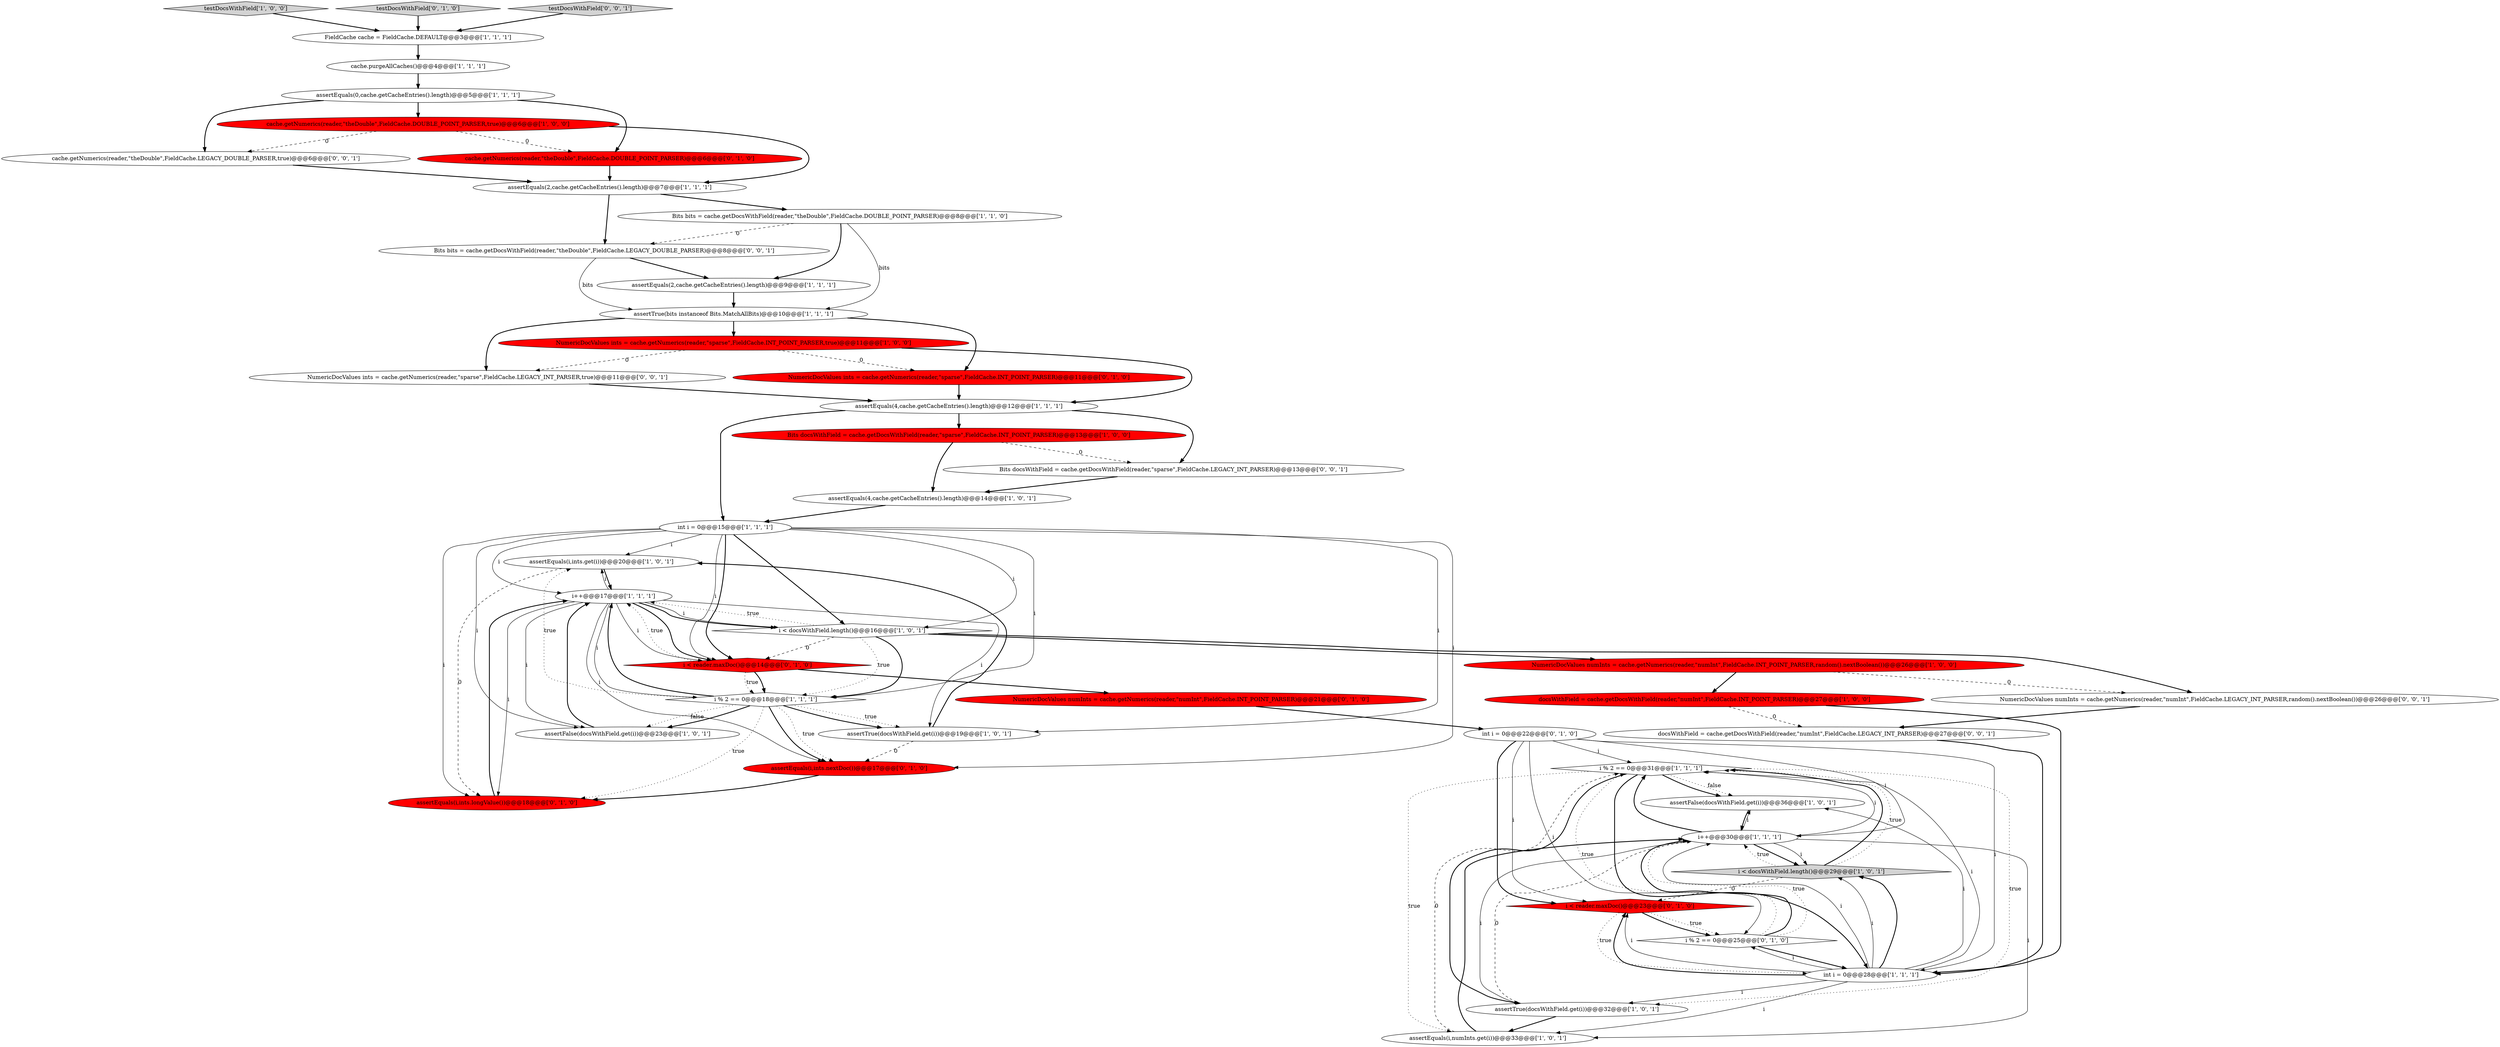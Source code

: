 digraph {
19 [style = filled, label = "testDocsWithField['1', '0', '0']", fillcolor = lightgray, shape = diamond image = "AAA0AAABBB1BBB"];
12 [style = filled, label = "assertEquals(i,ints.get(i))@@@20@@@['1', '0', '1']", fillcolor = white, shape = ellipse image = "AAA0AAABBB1BBB"];
37 [style = filled, label = "assertEquals(i,ints.nextDoc())@@@17@@@['0', '1', '0']", fillcolor = red, shape = ellipse image = "AAA1AAABBB2BBB"];
0 [style = filled, label = "i % 2 == 0@@@31@@@['1', '1', '1']", fillcolor = white, shape = diamond image = "AAA0AAABBB1BBB"];
7 [style = filled, label = "assertFalse(docsWithField.get(i))@@@36@@@['1', '0', '1']", fillcolor = white, shape = ellipse image = "AAA0AAABBB1BBB"];
15 [style = filled, label = "cache.getNumerics(reader,\"theDouble\",FieldCache.DOUBLE_POINT_PARSER,true)@@@6@@@['1', '0', '0']", fillcolor = red, shape = ellipse image = "AAA1AAABBB1BBB"];
27 [style = filled, label = "assertTrue(bits instanceof Bits.MatchAllBits)@@@10@@@['1', '1', '1']", fillcolor = white, shape = ellipse image = "AAA0AAABBB1BBB"];
22 [style = filled, label = "i < docsWithField.length()@@@29@@@['1', '0', '1']", fillcolor = lightgray, shape = diamond image = "AAA0AAABBB1BBB"];
35 [style = filled, label = "int i = 0@@@22@@@['0', '1', '0']", fillcolor = white, shape = ellipse image = "AAA0AAABBB2BBB"];
13 [style = filled, label = "i++@@@30@@@['1', '1', '1']", fillcolor = white, shape = ellipse image = "AAA0AAABBB1BBB"];
23 [style = filled, label = "assertTrue(docsWithField.get(i))@@@19@@@['1', '0', '1']", fillcolor = white, shape = ellipse image = "AAA0AAABBB1BBB"];
30 [style = filled, label = "testDocsWithField['0', '1', '0']", fillcolor = lightgray, shape = diamond image = "AAA0AAABBB2BBB"];
16 [style = filled, label = "NumericDocValues numInts = cache.getNumerics(reader,\"numInt\",FieldCache.INT_POINT_PARSER,random().nextBoolean())@@@26@@@['1', '0', '0']", fillcolor = red, shape = ellipse image = "AAA1AAABBB1BBB"];
45 [style = filled, label = "NumericDocValues numInts = cache.getNumerics(reader,\"numInt\",FieldCache.LEGACY_INT_PARSER,random().nextBoolean())@@@26@@@['0', '0', '1']", fillcolor = white, shape = ellipse image = "AAA0AAABBB3BBB"];
28 [style = filled, label = "assertEquals(2,cache.getCacheEntries().length)@@@7@@@['1', '1', '1']", fillcolor = white, shape = ellipse image = "AAA0AAABBB1BBB"];
5 [style = filled, label = "i++@@@17@@@['1', '1', '1']", fillcolor = white, shape = ellipse image = "AAA0AAABBB1BBB"];
34 [style = filled, label = "i % 2 == 0@@@25@@@['0', '1', '0']", fillcolor = white, shape = diamond image = "AAA0AAABBB2BBB"];
33 [style = filled, label = "NumericDocValues numInts = cache.getNumerics(reader,\"numInt\",FieldCache.INT_POINT_PARSER)@@@21@@@['0', '1', '0']", fillcolor = red, shape = ellipse image = "AAA1AAABBB2BBB"];
42 [style = filled, label = "testDocsWithField['0', '0', '1']", fillcolor = lightgray, shape = diamond image = "AAA0AAABBB3BBB"];
29 [style = filled, label = "i < reader.maxDoc()@@@14@@@['0', '1', '0']", fillcolor = red, shape = diamond image = "AAA1AAABBB2BBB"];
3 [style = filled, label = "docsWithField = cache.getDocsWithField(reader,\"numInt\",FieldCache.INT_POINT_PARSER)@@@27@@@['1', '0', '0']", fillcolor = red, shape = ellipse image = "AAA1AAABBB1BBB"];
4 [style = filled, label = "assertEquals(4,cache.getCacheEntries().length)@@@12@@@['1', '1', '1']", fillcolor = white, shape = ellipse image = "AAA0AAABBB1BBB"];
9 [style = filled, label = "i < docsWithField.length()@@@16@@@['1', '0', '1']", fillcolor = white, shape = diamond image = "AAA0AAABBB1BBB"];
18 [style = filled, label = "i % 2 == 0@@@18@@@['1', '1', '1']", fillcolor = white, shape = diamond image = "AAA0AAABBB1BBB"];
21 [style = filled, label = "assertFalse(docsWithField.get(i))@@@23@@@['1', '0', '1']", fillcolor = white, shape = ellipse image = "AAA0AAABBB1BBB"];
36 [style = filled, label = "assertEquals(i,ints.longValue())@@@18@@@['0', '1', '0']", fillcolor = red, shape = ellipse image = "AAA1AAABBB2BBB"];
43 [style = filled, label = "docsWithField = cache.getDocsWithField(reader,\"numInt\",FieldCache.LEGACY_INT_PARSER)@@@27@@@['0', '0', '1']", fillcolor = white, shape = ellipse image = "AAA0AAABBB3BBB"];
14 [style = filled, label = "FieldCache cache = FieldCache.DEFAULT@@@3@@@['1', '1', '1']", fillcolor = white, shape = ellipse image = "AAA0AAABBB1BBB"];
32 [style = filled, label = "cache.getNumerics(reader,\"theDouble\",FieldCache.DOUBLE_POINT_PARSER)@@@6@@@['0', '1', '0']", fillcolor = red, shape = ellipse image = "AAA1AAABBB2BBB"];
41 [style = filled, label = "cache.getNumerics(reader,\"theDouble\",FieldCache.LEGACY_DOUBLE_PARSER,true)@@@6@@@['0', '0', '1']", fillcolor = white, shape = ellipse image = "AAA0AAABBB3BBB"];
44 [style = filled, label = "Bits docsWithField = cache.getDocsWithField(reader,\"sparse\",FieldCache.LEGACY_INT_PARSER)@@@13@@@['0', '0', '1']", fillcolor = white, shape = ellipse image = "AAA0AAABBB3BBB"];
26 [style = filled, label = "assertEquals(2,cache.getCacheEntries().length)@@@9@@@['1', '1', '1']", fillcolor = white, shape = ellipse image = "AAA0AAABBB1BBB"];
25 [style = filled, label = "assertTrue(docsWithField.get(i))@@@32@@@['1', '0', '1']", fillcolor = white, shape = ellipse image = "AAA0AAABBB1BBB"];
2 [style = filled, label = "int i = 0@@@15@@@['1', '1', '1']", fillcolor = white, shape = ellipse image = "AAA0AAABBB1BBB"];
17 [style = filled, label = "assertEquals(i,numInts.get(i))@@@33@@@['1', '0', '1']", fillcolor = white, shape = ellipse image = "AAA0AAABBB1BBB"];
40 [style = filled, label = "Bits bits = cache.getDocsWithField(reader,\"theDouble\",FieldCache.LEGACY_DOUBLE_PARSER)@@@8@@@['0', '0', '1']", fillcolor = white, shape = ellipse image = "AAA0AAABBB3BBB"];
39 [style = filled, label = "NumericDocValues ints = cache.getNumerics(reader,\"sparse\",FieldCache.LEGACY_INT_PARSER,true)@@@11@@@['0', '0', '1']", fillcolor = white, shape = ellipse image = "AAA0AAABBB3BBB"];
24 [style = filled, label = "assertEquals(0,cache.getCacheEntries().length)@@@5@@@['1', '1', '1']", fillcolor = white, shape = ellipse image = "AAA0AAABBB1BBB"];
8 [style = filled, label = "int i = 0@@@28@@@['1', '1', '1']", fillcolor = white, shape = ellipse image = "AAA0AAABBB1BBB"];
31 [style = filled, label = "i < reader.maxDoc()@@@23@@@['0', '1', '0']", fillcolor = red, shape = diamond image = "AAA1AAABBB2BBB"];
1 [style = filled, label = "Bits docsWithField = cache.getDocsWithField(reader,\"sparse\",FieldCache.INT_POINT_PARSER)@@@13@@@['1', '0', '0']", fillcolor = red, shape = ellipse image = "AAA1AAABBB1BBB"];
10 [style = filled, label = "assertEquals(4,cache.getCacheEntries().length)@@@14@@@['1', '0', '1']", fillcolor = white, shape = ellipse image = "AAA0AAABBB1BBB"];
6 [style = filled, label = "NumericDocValues ints = cache.getNumerics(reader,\"sparse\",FieldCache.INT_POINT_PARSER,true)@@@11@@@['1', '0', '0']", fillcolor = red, shape = ellipse image = "AAA1AAABBB1BBB"];
20 [style = filled, label = "Bits bits = cache.getDocsWithField(reader,\"theDouble\",FieldCache.DOUBLE_POINT_PARSER)@@@8@@@['1', '1', '0']", fillcolor = white, shape = ellipse image = "AAA0AAABBB1BBB"];
38 [style = filled, label = "NumericDocValues ints = cache.getNumerics(reader,\"sparse\",FieldCache.INT_POINT_PARSER)@@@11@@@['0', '1', '0']", fillcolor = red, shape = ellipse image = "AAA1AAABBB2BBB"];
11 [style = filled, label = "cache.purgeAllCaches()@@@4@@@['1', '1', '1']", fillcolor = white, shape = ellipse image = "AAA0AAABBB1BBB"];
2->9 [style = solid, label="i"];
35->34 [style = solid, label="i"];
27->38 [style = bold, label=""];
12->5 [style = bold, label=""];
5->9 [style = bold, label=""];
5->37 [style = solid, label="i"];
28->20 [style = bold, label=""];
20->40 [style = dashed, label="0"];
20->26 [style = bold, label=""];
29->5 [style = dotted, label="true"];
13->22 [style = solid, label="i"];
24->32 [style = bold, label=""];
38->4 [style = bold, label=""];
6->38 [style = dashed, label="0"];
0->25 [style = dotted, label="true"];
1->44 [style = dashed, label="0"];
4->44 [style = bold, label=""];
9->16 [style = bold, label=""];
18->21 [style = dotted, label="false"];
18->37 [style = dotted, label="true"];
29->18 [style = bold, label=""];
41->28 [style = bold, label=""];
22->0 [style = bold, label=""];
45->43 [style = bold, label=""];
0->25 [style = bold, label=""];
0->7 [style = dotted, label="false"];
43->8 [style = bold, label=""];
0->8 [style = bold, label=""];
31->34 [style = dotted, label="true"];
30->14 [style = bold, label=""];
40->26 [style = bold, label=""];
23->12 [style = bold, label=""];
13->22 [style = bold, label=""];
5->36 [style = solid, label="i"];
25->13 [style = dashed, label="0"];
14->11 [style = bold, label=""];
5->9 [style = solid, label="i"];
18->23 [style = dotted, label="true"];
16->3 [style = bold, label=""];
5->29 [style = bold, label=""];
35->31 [style = bold, label=""];
13->0 [style = solid, label="i"];
2->21 [style = solid, label="i"];
29->18 [style = dotted, label="true"];
34->13 [style = dotted, label="true"];
37->36 [style = bold, label=""];
13->25 [style = solid, label="i"];
35->31 [style = solid, label="i"];
22->0 [style = dotted, label="true"];
17->0 [style = dashed, label="0"];
4->2 [style = bold, label=""];
2->9 [style = bold, label=""];
34->8 [style = bold, label=""];
39->4 [style = bold, label=""];
8->22 [style = bold, label=""];
0->7 [style = bold, label=""];
8->25 [style = solid, label="i"];
2->37 [style = solid, label="i"];
6->4 [style = bold, label=""];
26->27 [style = bold, label=""];
22->13 [style = dotted, label="true"];
16->45 [style = dashed, label="0"];
5->29 [style = solid, label="i"];
10->2 [style = bold, label=""];
2->36 [style = solid, label="i"];
35->8 [style = solid, label="i"];
8->7 [style = solid, label="i"];
2->5 [style = solid, label="i"];
22->31 [style = dashed, label="0"];
13->0 [style = bold, label=""];
18->37 [style = bold, label=""];
5->23 [style = solid, label="i"];
18->23 [style = bold, label=""];
8->31 [style = bold, label=""];
18->36 [style = dotted, label="true"];
13->7 [style = solid, label="i"];
15->32 [style = dashed, label="0"];
11->24 [style = bold, label=""];
2->18 [style = solid, label="i"];
25->17 [style = bold, label=""];
34->0 [style = dotted, label="true"];
15->41 [style = dashed, label="0"];
23->37 [style = dashed, label="0"];
20->27 [style = solid, label="bits"];
31->34 [style = bold, label=""];
24->41 [style = bold, label=""];
42->14 [style = bold, label=""];
35->13 [style = solid, label="i"];
31->8 [style = dotted, label="true"];
21->5 [style = bold, label=""];
27->39 [style = bold, label=""];
9->18 [style = bold, label=""];
19->14 [style = bold, label=""];
8->34 [style = solid, label="i"];
15->28 [style = bold, label=""];
3->8 [style = bold, label=""];
5->18 [style = solid, label="i"];
36->5 [style = bold, label=""];
4->1 [style = bold, label=""];
17->13 [style = bold, label=""];
35->0 [style = solid, label="i"];
18->21 [style = bold, label=""];
5->12 [style = solid, label="i"];
8->17 [style = solid, label="i"];
2->29 [style = solid, label="i"];
24->15 [style = bold, label=""];
9->5 [style = dotted, label="true"];
7->13 [style = bold, label=""];
33->35 [style = bold, label=""];
8->0 [style = solid, label="i"];
28->40 [style = bold, label=""];
13->17 [style = solid, label="i"];
40->27 [style = solid, label="bits"];
34->13 [style = bold, label=""];
8->22 [style = solid, label="i"];
5->21 [style = solid, label="i"];
44->10 [style = bold, label=""];
2->23 [style = solid, label="i"];
27->6 [style = bold, label=""];
8->13 [style = solid, label="i"];
8->31 [style = solid, label="i"];
29->33 [style = bold, label=""];
18->12 [style = dotted, label="true"];
9->29 [style = dashed, label="0"];
12->36 [style = dashed, label="0"];
9->45 [style = bold, label=""];
18->5 [style = bold, label=""];
3->43 [style = dashed, label="0"];
2->12 [style = solid, label="i"];
9->18 [style = dotted, label="true"];
0->17 [style = dotted, label="true"];
2->29 [style = bold, label=""];
1->10 [style = bold, label=""];
32->28 [style = bold, label=""];
6->39 [style = dashed, label="0"];
}
